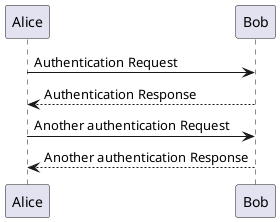 @startuml teste
Alice -> Bob: Authentication Request
Bob --> Alice: Authentication Response
 
Alice -> Bob: Another authentication Request
Alice <-- Bob: Another authentication Response
@endumls